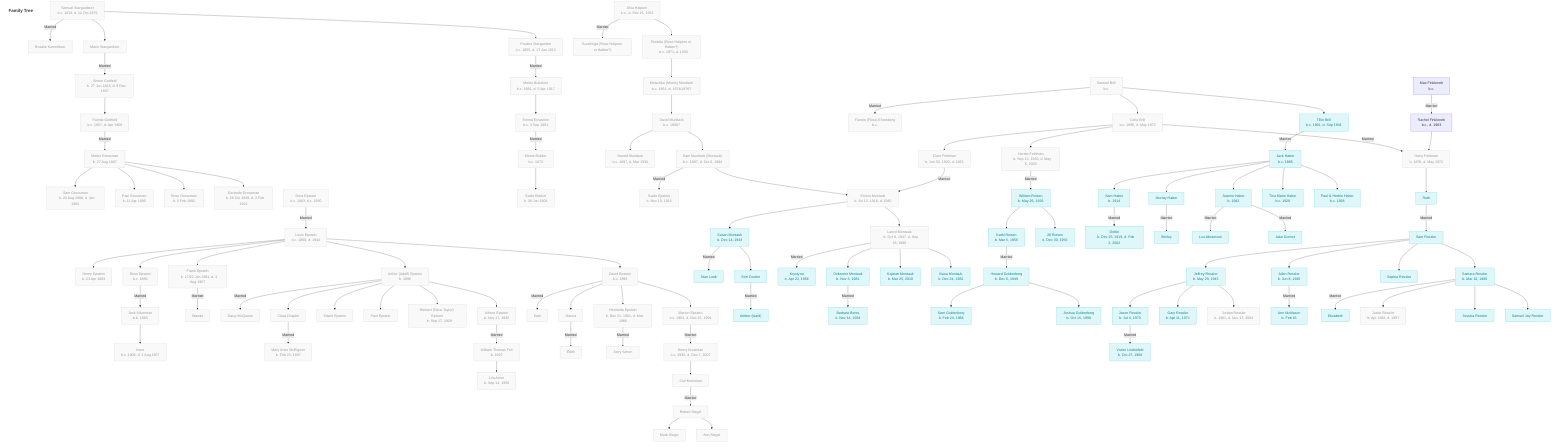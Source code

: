 graph TD
    title[Family Tree]
    class title title
    %% Stargardtzer Family
    A["Samuel Stargardtzer
    b.c. 1819, d. 12 Oct 1879"] -->|Married| B["Rosalie Kammlitzer"]
    A --> C["Marie Stargardtzer"]
    C -->|Married| D["Simon Gottfeld
    b. 27 Jun 1863, d. 9 Dec 1937"]
    D --> E["Fannie Gottfeld
    b.c. 1857, d. Apr 1900"]
    E -->|Married| F["Moritz Grossman
    b. 27 Aug 1887"]
    F --> G["Sam Grossman
    b. 24 Aug 1888, d. Jan 1962"]
    F --> H["Paul Grossman
    b. 11 Apr 1890"]
    F --> I["Rose Grossman
    b. 3 Feb 1892"]
    F --> J["Gertrude Grossman
    b. 26 Oct 1848, d. 2 Feb 1912"]
    
    %% Epstein Family
    K["Dora Epstein
    b.c. 1863, d.c. 1930"] -->|Married| L["Louis Epstein
    b.c. 1860, d. 1942"]
    L --> M["Henry Epstein
    b. 23 Apr 1883"]
    L --> N["Rose Epstein
    b.c. 1886"]
    N -->|Married| O["Jack Silverman
    b.b. 1883"]
    O --> P["Irene
    b.c. 1908, d. 1 Aug 1957"]
    L --> Q["Frank Epstein
    b. 17/22 Jan 1891, d. 1 Aug 1957"]
    Q -->|Married| R["Wanda"]
    L --> S["Arthur (Adolf) Epstein
    b. 1896"]
    S -->|Married| T["Daisy McQueen"]
    S --> U["Clara Chaplin"]
    U -->|Married| V["Mary Anne McElgunn
    b. Feb 23, 1897"]
    S --> W["Edwin Epstein"]
    S --> X["Paul Epstein"]
    S --> Y["Herbert (Talus Taylor) Epstein
    b. Sep 17, 1929"]
    S --> Z["Arlene Epstein
    b. Nov 17, 1930"]
    Z -->|Married| AA["William Thomas Fell
    b. 1925"]
    AA --> AB["Lila Anne
    b. Sep 14, 1950"]
    L --> AC["David Epstein
    b.c. 1899"]
    AC -->|Married| AD["Kate"]
    AC --> AE["Marcia"]
    AE -->|Married| AF["Edith"]
    AC --> AG["Henrietta Epstein
    b. Dec 21, 1901, d. Mar 1986"]
    AG -->|Married| AH["Jerry Simon"]
    AC --> AI["Marion Epstein
    b.c. 1904, d. Dec 15, 1994"]
    AI -->|Married| AJ["Henry Kreisman
    b.c. 1930, d. Dec 7, 2007"]
    AJ --> AK["Sue Kreisman"]
    AK -->|Married| AL["Robert Siegel"]
    AL --> AM["Mark Siegel"]
    AL --> AN["Ann Siegel"]
    
    %% Stargardter-Bukofzer Family
    A --> AO["Pauline Stargardter
    b.c. 1855, d. 17 Jan 1913"]
    AO -->|Married| AP["Moritz Bukofzer
    b.c. 1881, d. 5 Apr 1917"]
    AP --> AQ["Emma Ernestine
    b.c. 3 Sep 1881"]
    AQ -->|Married| AR["Morris Bokker
    b.c. 1873"]
    AR --> AS["Sadie Bokker
    b. 26 Jan 1904"]
    
    %% Halpern Family
    HA["Shia Halpern
    b.c., d. Feb 16, 1953"] -->|Married| HB["Surafieiga (Rose Halpern or Halber?)"]
    HA --> HC["Rudella (Rose Halpern or Halber?)
    b.c. 1871, d. 1930"]
    HC --> HD["Moischko (Morris) Muntlack
    b.c. 1861, d. 1974/1976?"]
    HD --> HE["David Muntlack
    b.c. 1890?"]
    HE --> HF["Harold Muntlack
    b.c. 1897, d. Mar 1934"]
    HE --> HG["Sam Muntlack (Montauk)
    b.c. 1897, d. Oct 6, 1984"]
    HG -->|Married| HH["Sadie Epstein
    b. Nov 13, 1918"]
    %% Connect to Epstein family via invisible edge
    HH ~~~ L
    HG --> HI["Ernest Montauk
    b. Jul 13, 1918, d. 1980"]
    
    %% Brill-Montauk Connection
    BA["Samuel Brill
    b.c."] -->|Married| BB["Fannie (Flora) Ehrenberg
    b.c."]
    BA --> BC["Celia Brill
    b.c. 1896, d. May 1972"]
    BC -->|Married| BD["Harry Feldman
    b. 1876, d. May 1972"]
    
    %% Finkleroth-Feldman Connection
    FA["Max Finkleroth
    b.c."] -->|Married| FB["Rachel Finkleroth
    b.c., d. 1963"]
    %% Connect to Harry Feldman
    FB --> BD
    
    %% Combined Feldman-Montauk family
    BC --> BE["Clare Feldman
    b. Jun 30, 1920, d. 1963"]
    %% Connect Ernest Montauk
    BE -->|Married| HI
    HI --> BF["Susan Montauk
    b. Dec 14, 1943"]
    BF -->|Married| BG["Stan Loeb"]
    BF --> BH["Ben Coulter"]
    BH -->|Married| BI["Amber (ward)"]
    HI --> BJ["Lance Montauk
    b. Oct 8, 1947, d. Sep 18, 1980"]
    BJ -->|Married| BK["Krystyna
    b. Apr 22, 1956"]
    BJ --> BL["Dobromir Montauk
    b. Nov 3, 1981"]
    BL -->|Married| BM["Barbara Beres
    b. Nov 14, 1984"]
    BJ --> BN["Kajetan Montauk
    b. Mar 25, 2010"]
    BJ --> BO["Iliana Montauk
    b. Dec 24, 1982"]
    
    %% Feldman-Roisen Branch
    BC --> BP["Harriet Feldman
    b. Sep 13, 1930, d. May 5, 2003"]
    BP -->|Married| BQ["William Roisen
    b. May 26, 1926"]
    BQ --> BR["Kathi Roisen
    b. Mar 5, 1956"]
    BR -->|Married| BS["Howard Goldenberg
    b. Dec 6, 1949"]
    BS --> BT["Sam Goldenberg
    b. Feb 24, 1988"]
    BS --> BU["Joshua Goldenberg
    b. Oct 15, 1990"]
    BQ --> BV["Jill Roisen
    b. Dec 30, 1959"]
    
    %% Brill-Haber Branch
    BA --> BW["Tillie Brill
    b.c. 1891, d. Sep 1941"]
    BW -->|Married| BX["Jack Haber
    b.c. 1885"]
    BX --> BY["Sam Haber
    b. 1914"]
    BY -->|Married| BZ["Dottie
    b. Dec 25, 1919, d. Feb 2, 2002"]
    BX --> CA["Murray Haber"]
    CA -->|Married| CB["Shirley"]
    BX --> CC["Jeanne Haber
    b. 1942"]
    CC -->|Married| CD["Lou Abramson"]
    CC -->|Married| CE["Jake Gomez"]
    BX --> CF["Tina Marie Haber
    b.c. 1928"]
    BX --> CG["Paul & Herbie Haber
    b.c. 1928"]
    
    %% Feldman-Ressler Branch
    BD --> CH["Ruth"]
    CH -->|Married| CI["Sam Ressler"]
    CI --> CJ["Jeffrey Ressler
    b. May 29, 1943"]
    CJ --> CK["Jason Ressler
    b. Jul 4, 1970"]
    CK -->|Married| CL["Vivien Lindenfeld
    b. Oct 27, 1968"]
    CJ --> CM["Gary Ressler
    b. Apr 11, 1974"]
    CJ --> CN["Jordan Ressler
    b. 1981, d. Nov 17, 2004"]
    CI --> CO["Allen Ressler
    b. Jun 8, 1945"]
    CO -->|Married| CP["Ann Nicklason
    b. Feb 15"]
    CI --> CQ["Sophia Ressler"]
    CI --> CR["Samara Ressler
    b. Mar 10, 1980"]
    CR -->|Married| CS["Elizabeth"]
    CR --> CT["Justin Ressler
    b. Apr 1983, d. 1997"]
    CR --> CU["Jessica Ressler"]
    CR --> CV["Samuel Jay Ressler"]

    %% Apply styling
    classDef deceased fill:#f9f9f9,stroke:#ccc,color:#999
    classDef living fill:#e0f7fa,stroke:#4dd0e1,color:#00838f
    classDef title fill:none,stroke:none,font-weight:bold,font-size:20px
    
    %% Mark deceased individuals
    class A,B,C,D,E,F,G,H,I,J,K,L,M,N,O,P,Q,R,S,T,U,V,W,X,Y,Z,AA,AB,AC,AD,AE,AF,AG,AH,AI,AJ,AK,AL,AM,AN,AO,AP,AQ,AR,AS,HA,HB,HC,HD,HE,HF,HG,HH,HI,BA,BB,BC,BD,BE,BP,BJ,CN,CT deceased
    
    %% Mark living individuals
    class BF,BG,BH,BI,BK,BL,BM,BN,BO,BQ,BR,BS,BT,BU,BV,BW,BX,BY,BZ,CA,CB,CC,CD,CE,CF,CG,CH,CI,CJ,CK,CL,CM,CO,CP,CQ,CR,CS,CU,CV living